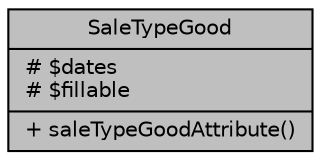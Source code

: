 digraph "SaleTypeGood"
{
 // LATEX_PDF_SIZE
  bgcolor="transparent";
  edge [fontname="Helvetica",fontsize="10",labelfontname="Helvetica",labelfontsize="10"];
  node [fontname="Helvetica",fontsize="10",shape=record];
  Node1 [label="{SaleTypeGood\n|# $dates\l# $fillable\l|+ saleTypeGoodAttribute()\l}",height=0.2,width=0.4,color="black", fillcolor="grey75", style="filled", fontcolor="black",tooltip="Datos de tipos de bienes."];
}
